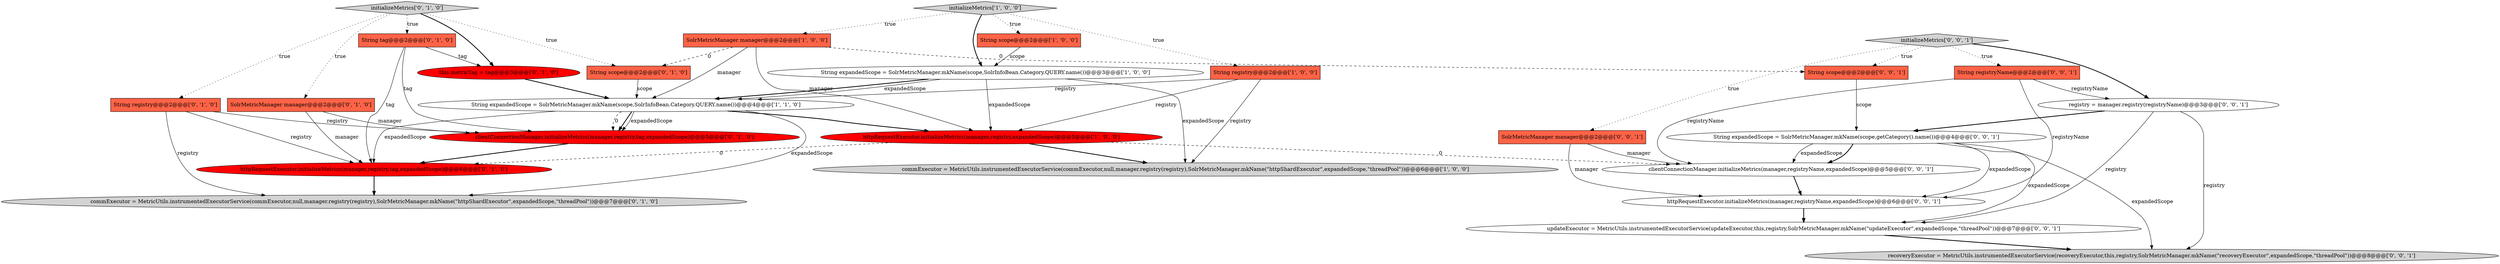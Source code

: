 digraph {
12 [style = filled, label = "httpRequestExecutor.initializeMetrics(manager,registry,tag,expandedScope)@@@6@@@['0', '1', '0']", fillcolor = red, shape = ellipse image = "AAA1AAABBB2BBB"];
4 [style = filled, label = "commExecutor = MetricUtils.instrumentedExecutorService(commExecutor,null,manager.registry(registry),SolrMetricManager.mkName(\"httpShardExecutor\",expandedScope,\"threadPool\"))@@@6@@@['1', '0', '0']", fillcolor = lightgray, shape = ellipse image = "AAA0AAABBB1BBB"];
6 [style = filled, label = "SolrMetricManager manager@@@2@@@['1', '0', '0']", fillcolor = tomato, shape = box image = "AAA1AAABBB1BBB"];
19 [style = filled, label = "recoveryExecutor = MetricUtils.instrumentedExecutorService(recoveryExecutor,this,registry,SolrMetricManager.mkName(\"recoveryExecutor\",expandedScope,\"threadPool\"))@@@8@@@['0', '0', '1']", fillcolor = lightgray, shape = ellipse image = "AAA0AAABBB3BBB"];
21 [style = filled, label = "updateExecutor = MetricUtils.instrumentedExecutorService(updateExecutor,this,registry,SolrMetricManager.mkName(\"updateExecutor\",expandedScope,\"threadPool\"))@@@7@@@['0', '0', '1']", fillcolor = white, shape = ellipse image = "AAA0AAABBB3BBB"];
23 [style = filled, label = "registry = manager.registry(registryName)@@@3@@@['0', '0', '1']", fillcolor = white, shape = ellipse image = "AAA0AAABBB3BBB"];
8 [style = filled, label = "clientConnectionManager.initializeMetrics(manager,registry,tag,expandedScope)@@@5@@@['0', '1', '0']", fillcolor = red, shape = ellipse image = "AAA1AAABBB2BBB"];
15 [style = filled, label = "String scope@@@2@@@['0', '1', '0']", fillcolor = tomato, shape = box image = "AAA1AAABBB2BBB"];
2 [style = filled, label = "String scope@@@2@@@['1', '0', '0']", fillcolor = tomato, shape = box image = "AAA0AAABBB1BBB"];
26 [style = filled, label = "clientConnectionManager.initializeMetrics(manager,registryName,expandedScope)@@@5@@@['0', '0', '1']", fillcolor = white, shape = ellipse image = "AAA0AAABBB3BBB"];
16 [style = filled, label = "commExecutor = MetricUtils.instrumentedExecutorService(commExecutor,null,manager.registry(registry),SolrMetricManager.mkName(\"httpShardExecutor\",expandedScope,\"threadPool\"))@@@7@@@['0', '1', '0']", fillcolor = lightgray, shape = ellipse image = "AAA0AAABBB2BBB"];
25 [style = filled, label = "String expandedScope = SolrMetricManager.mkName(scope,getCategory().name())@@@4@@@['0', '0', '1']", fillcolor = white, shape = ellipse image = "AAA0AAABBB3BBB"];
1 [style = filled, label = "initializeMetrics['1', '0', '0']", fillcolor = lightgray, shape = diamond image = "AAA0AAABBB1BBB"];
17 [style = filled, label = "initializeMetrics['0', '0', '1']", fillcolor = lightgray, shape = diamond image = "AAA0AAABBB3BBB"];
22 [style = filled, label = "String registryName@@@2@@@['0', '0', '1']", fillcolor = tomato, shape = box image = "AAA0AAABBB3BBB"];
9 [style = filled, label = "initializeMetrics['0', '1', '0']", fillcolor = lightgray, shape = diamond image = "AAA0AAABBB2BBB"];
7 [style = filled, label = "String expandedScope = SolrMetricManager.mkName(scope,SolrInfoBean.Category.QUERY.name())@@@4@@@['1', '1', '0']", fillcolor = white, shape = ellipse image = "AAA0AAABBB1BBB"];
20 [style = filled, label = "httpRequestExecutor.initializeMetrics(manager,registryName,expandedScope)@@@6@@@['0', '0', '1']", fillcolor = white, shape = ellipse image = "AAA0AAABBB3BBB"];
24 [style = filled, label = "String scope@@@2@@@['0', '0', '1']", fillcolor = tomato, shape = box image = "AAA0AAABBB3BBB"];
3 [style = filled, label = "String expandedScope = SolrMetricManager.mkName(scope,SolrInfoBean.Category.QUERY.name())@@@3@@@['1', '0', '0']", fillcolor = white, shape = ellipse image = "AAA0AAABBB1BBB"];
10 [style = filled, label = "this.metricTag = tag@@@3@@@['0', '1', '0']", fillcolor = red, shape = ellipse image = "AAA1AAABBB2BBB"];
18 [style = filled, label = "SolrMetricManager manager@@@2@@@['0', '0', '1']", fillcolor = tomato, shape = box image = "AAA0AAABBB3BBB"];
13 [style = filled, label = "String tag@@@2@@@['0', '1', '0']", fillcolor = tomato, shape = box image = "AAA0AAABBB2BBB"];
14 [style = filled, label = "String registry@@@2@@@['0', '1', '0']", fillcolor = tomato, shape = box image = "AAA0AAABBB2BBB"];
0 [style = filled, label = "httpRequestExecutor.initializeMetrics(manager,registry,expandedScope)@@@5@@@['1', '0', '0']", fillcolor = red, shape = ellipse image = "AAA1AAABBB1BBB"];
5 [style = filled, label = "String registry@@@2@@@['1', '0', '0']", fillcolor = tomato, shape = box image = "AAA0AAABBB1BBB"];
11 [style = filled, label = "SolrMetricManager manager@@@2@@@['0', '1', '0']", fillcolor = tomato, shape = box image = "AAA0AAABBB2BBB"];
25->20 [style = solid, label="expandedScope"];
23->25 [style = bold, label=""];
25->19 [style = solid, label="expandedScope"];
21->19 [style = bold, label=""];
17->18 [style = dotted, label="true"];
14->16 [style = solid, label="registry"];
2->3 [style = solid, label="scope"];
7->16 [style = solid, label="expandedScope"];
11->8 [style = solid, label="manager"];
25->26 [style = solid, label="expandedScope"];
17->24 [style = dotted, label="true"];
9->11 [style = dotted, label="true"];
7->8 [style = dashed, label="0"];
1->3 [style = bold, label=""];
23->21 [style = solid, label="registry"];
7->0 [style = bold, label=""];
12->16 [style = bold, label=""];
0->26 [style = dashed, label="0"];
15->7 [style = solid, label="scope"];
9->10 [style = bold, label=""];
0->12 [style = dashed, label="0"];
7->8 [style = bold, label=""];
25->21 [style = solid, label="expandedScope"];
10->7 [style = bold, label=""];
17->23 [style = bold, label=""];
9->14 [style = dotted, label="true"];
5->7 [style = solid, label="registry"];
5->0 [style = solid, label="registry"];
22->23 [style = solid, label="registryName"];
20->21 [style = bold, label=""];
3->4 [style = solid, label="expandedScope"];
6->0 [style = solid, label="manager"];
6->7 [style = solid, label="manager"];
13->10 [style = solid, label="tag"];
7->8 [style = solid, label="expandedScope"];
3->7 [style = bold, label=""];
6->15 [style = dashed, label="0"];
5->4 [style = solid, label="registry"];
0->4 [style = bold, label=""];
6->24 [style = dashed, label="0"];
3->0 [style = solid, label="expandedScope"];
9->13 [style = dotted, label="true"];
11->12 [style = solid, label="manager"];
25->26 [style = bold, label=""];
24->25 [style = solid, label="scope"];
13->12 [style = solid, label="tag"];
7->12 [style = solid, label="expandedScope"];
18->26 [style = solid, label="manager"];
18->20 [style = solid, label="manager"];
22->26 [style = solid, label="registryName"];
23->19 [style = solid, label="registry"];
1->6 [style = dotted, label="true"];
14->12 [style = solid, label="registry"];
9->15 [style = dotted, label="true"];
17->22 [style = dotted, label="true"];
1->2 [style = dotted, label="true"];
13->8 [style = solid, label="tag"];
22->20 [style = solid, label="registryName"];
1->5 [style = dotted, label="true"];
8->12 [style = bold, label=""];
3->7 [style = solid, label="expandedScope"];
26->20 [style = bold, label=""];
14->8 [style = solid, label="registry"];
}
